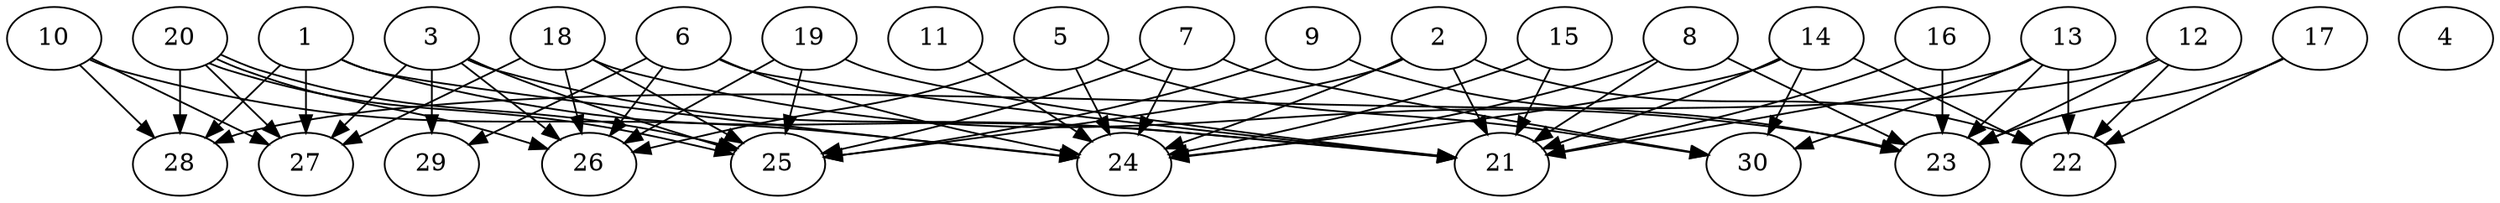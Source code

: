 // DAG automatically generated by daggen at Thu Oct  3 14:04:18 2019
// ./daggen --dot -n 30 --ccr 0.3 --fat 0.9 --regular 0.9 --density 0.5 --mindata 5242880 --maxdata 52428800 
digraph G {
  1 [size="53739520", alpha="0.09", expect_size="16121856"] 
  1 -> 21 [size ="16121856"]
  1 -> 24 [size ="16121856"]
  1 -> 27 [size ="16121856"]
  1 -> 28 [size ="16121856"]
  2 [size="152169813", alpha="0.13", expect_size="45650944"] 
  2 -> 21 [size ="45650944"]
  2 -> 22 [size ="45650944"]
  2 -> 24 [size ="45650944"]
  2 -> 25 [size ="45650944"]
  3 [size="110878720", alpha="0.04", expect_size="33263616"] 
  3 -> 21 [size ="33263616"]
  3 -> 25 [size ="33263616"]
  3 -> 26 [size ="33263616"]
  3 -> 27 [size ="33263616"]
  3 -> 29 [size ="33263616"]
  4 [size="31064747", alpha="0.15", expect_size="9319424"] 
  5 [size="19575467", alpha="0.11", expect_size="5872640"] 
  5 -> 24 [size ="5872640"]
  5 -> 26 [size ="5872640"]
  5 -> 30 [size ="5872640"]
  6 [size="83333120", alpha="0.05", expect_size="24999936"] 
  6 -> 21 [size ="24999936"]
  6 -> 24 [size ="24999936"]
  6 -> 26 [size ="24999936"]
  6 -> 29 [size ="24999936"]
  7 [size="50677760", alpha="0.19", expect_size="15203328"] 
  7 -> 24 [size ="15203328"]
  7 -> 25 [size ="15203328"]
  7 -> 30 [size ="15203328"]
  8 [size="156651520", alpha="0.18", expect_size="46995456"] 
  8 -> 21 [size ="46995456"]
  8 -> 23 [size ="46995456"]
  8 -> 24 [size ="46995456"]
  9 [size="30170453", alpha="0.02", expect_size="9051136"] 
  9 -> 23 [size ="9051136"]
  9 -> 25 [size ="9051136"]
  10 [size="19585707", alpha="0.11", expect_size="5875712"] 
  10 -> 24 [size ="5875712"]
  10 -> 27 [size ="5875712"]
  10 -> 28 [size ="5875712"]
  11 [size="166283947", alpha="0.09", expect_size="49885184"] 
  11 -> 24 [size ="49885184"]
  12 [size="79643307", alpha="0.01", expect_size="23892992"] 
  12 -> 22 [size ="23892992"]
  12 -> 23 [size ="23892992"]
  12 -> 28 [size ="23892992"]
  13 [size="27863040", alpha="0.06", expect_size="8358912"] 
  13 -> 21 [size ="8358912"]
  13 -> 22 [size ="8358912"]
  13 -> 23 [size ="8358912"]
  13 -> 30 [size ="8358912"]
  14 [size="61713067", alpha="0.10", expect_size="18513920"] 
  14 -> 21 [size ="18513920"]
  14 -> 22 [size ="18513920"]
  14 -> 24 [size ="18513920"]
  14 -> 30 [size ="18513920"]
  15 [size="19828053", alpha="0.00", expect_size="5948416"] 
  15 -> 21 [size ="5948416"]
  15 -> 24 [size ="5948416"]
  16 [size="109294933", alpha="0.16", expect_size="32788480"] 
  16 -> 21 [size ="32788480"]
  16 -> 23 [size ="32788480"]
  17 [size="147503787", alpha="0.00", expect_size="44251136"] 
  17 -> 22 [size ="44251136"]
  17 -> 23 [size ="44251136"]
  18 [size="140581547", alpha="0.09", expect_size="42174464"] 
  18 -> 23 [size ="42174464"]
  18 -> 25 [size ="42174464"]
  18 -> 26 [size ="42174464"]
  18 -> 27 [size ="42174464"]
  19 [size="125600427", alpha="0.05", expect_size="37680128"] 
  19 -> 21 [size ="37680128"]
  19 -> 25 [size ="37680128"]
  19 -> 26 [size ="37680128"]
  20 [size="145063253", alpha="0.01", expect_size="43518976"] 
  20 -> 25 [size ="43518976"]
  20 -> 25 [size ="43518976"]
  20 -> 26 [size ="43518976"]
  20 -> 27 [size ="43518976"]
  20 -> 28 [size ="43518976"]
  21 [size="78039040", alpha="0.02", expect_size="23411712"] 
  22 [size="150927360", alpha="0.00", expect_size="45278208"] 
  23 [size="160344747", alpha="0.10", expect_size="48103424"] 
  24 [size="53957973", alpha="0.02", expect_size="16187392"] 
  25 [size="136304640", alpha="0.14", expect_size="40891392"] 
  26 [size="137577813", alpha="0.14", expect_size="41273344"] 
  27 [size="102331733", alpha="0.18", expect_size="30699520"] 
  28 [size="103441067", alpha="0.01", expect_size="31032320"] 
  29 [size="171373227", alpha="0.04", expect_size="51411968"] 
  30 [size="52821333", alpha="0.09", expect_size="15846400"] 
}
